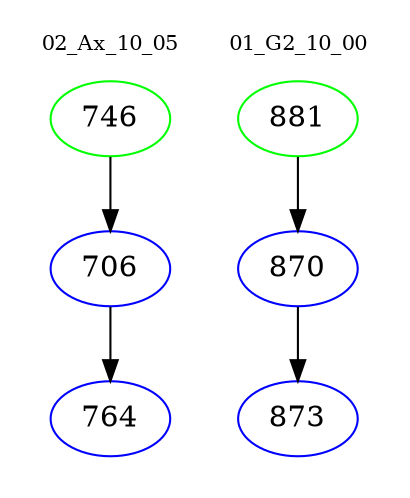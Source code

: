 digraph{
subgraph cluster_0 {
color = white
label = "02_Ax_10_05";
fontsize=10;
T0_746 [label="746", color="green"]
T0_746 -> T0_706 [color="black"]
T0_706 [label="706", color="blue"]
T0_706 -> T0_764 [color="black"]
T0_764 [label="764", color="blue"]
}
subgraph cluster_1 {
color = white
label = "01_G2_10_00";
fontsize=10;
T1_881 [label="881", color="green"]
T1_881 -> T1_870 [color="black"]
T1_870 [label="870", color="blue"]
T1_870 -> T1_873 [color="black"]
T1_873 [label="873", color="blue"]
}
}
